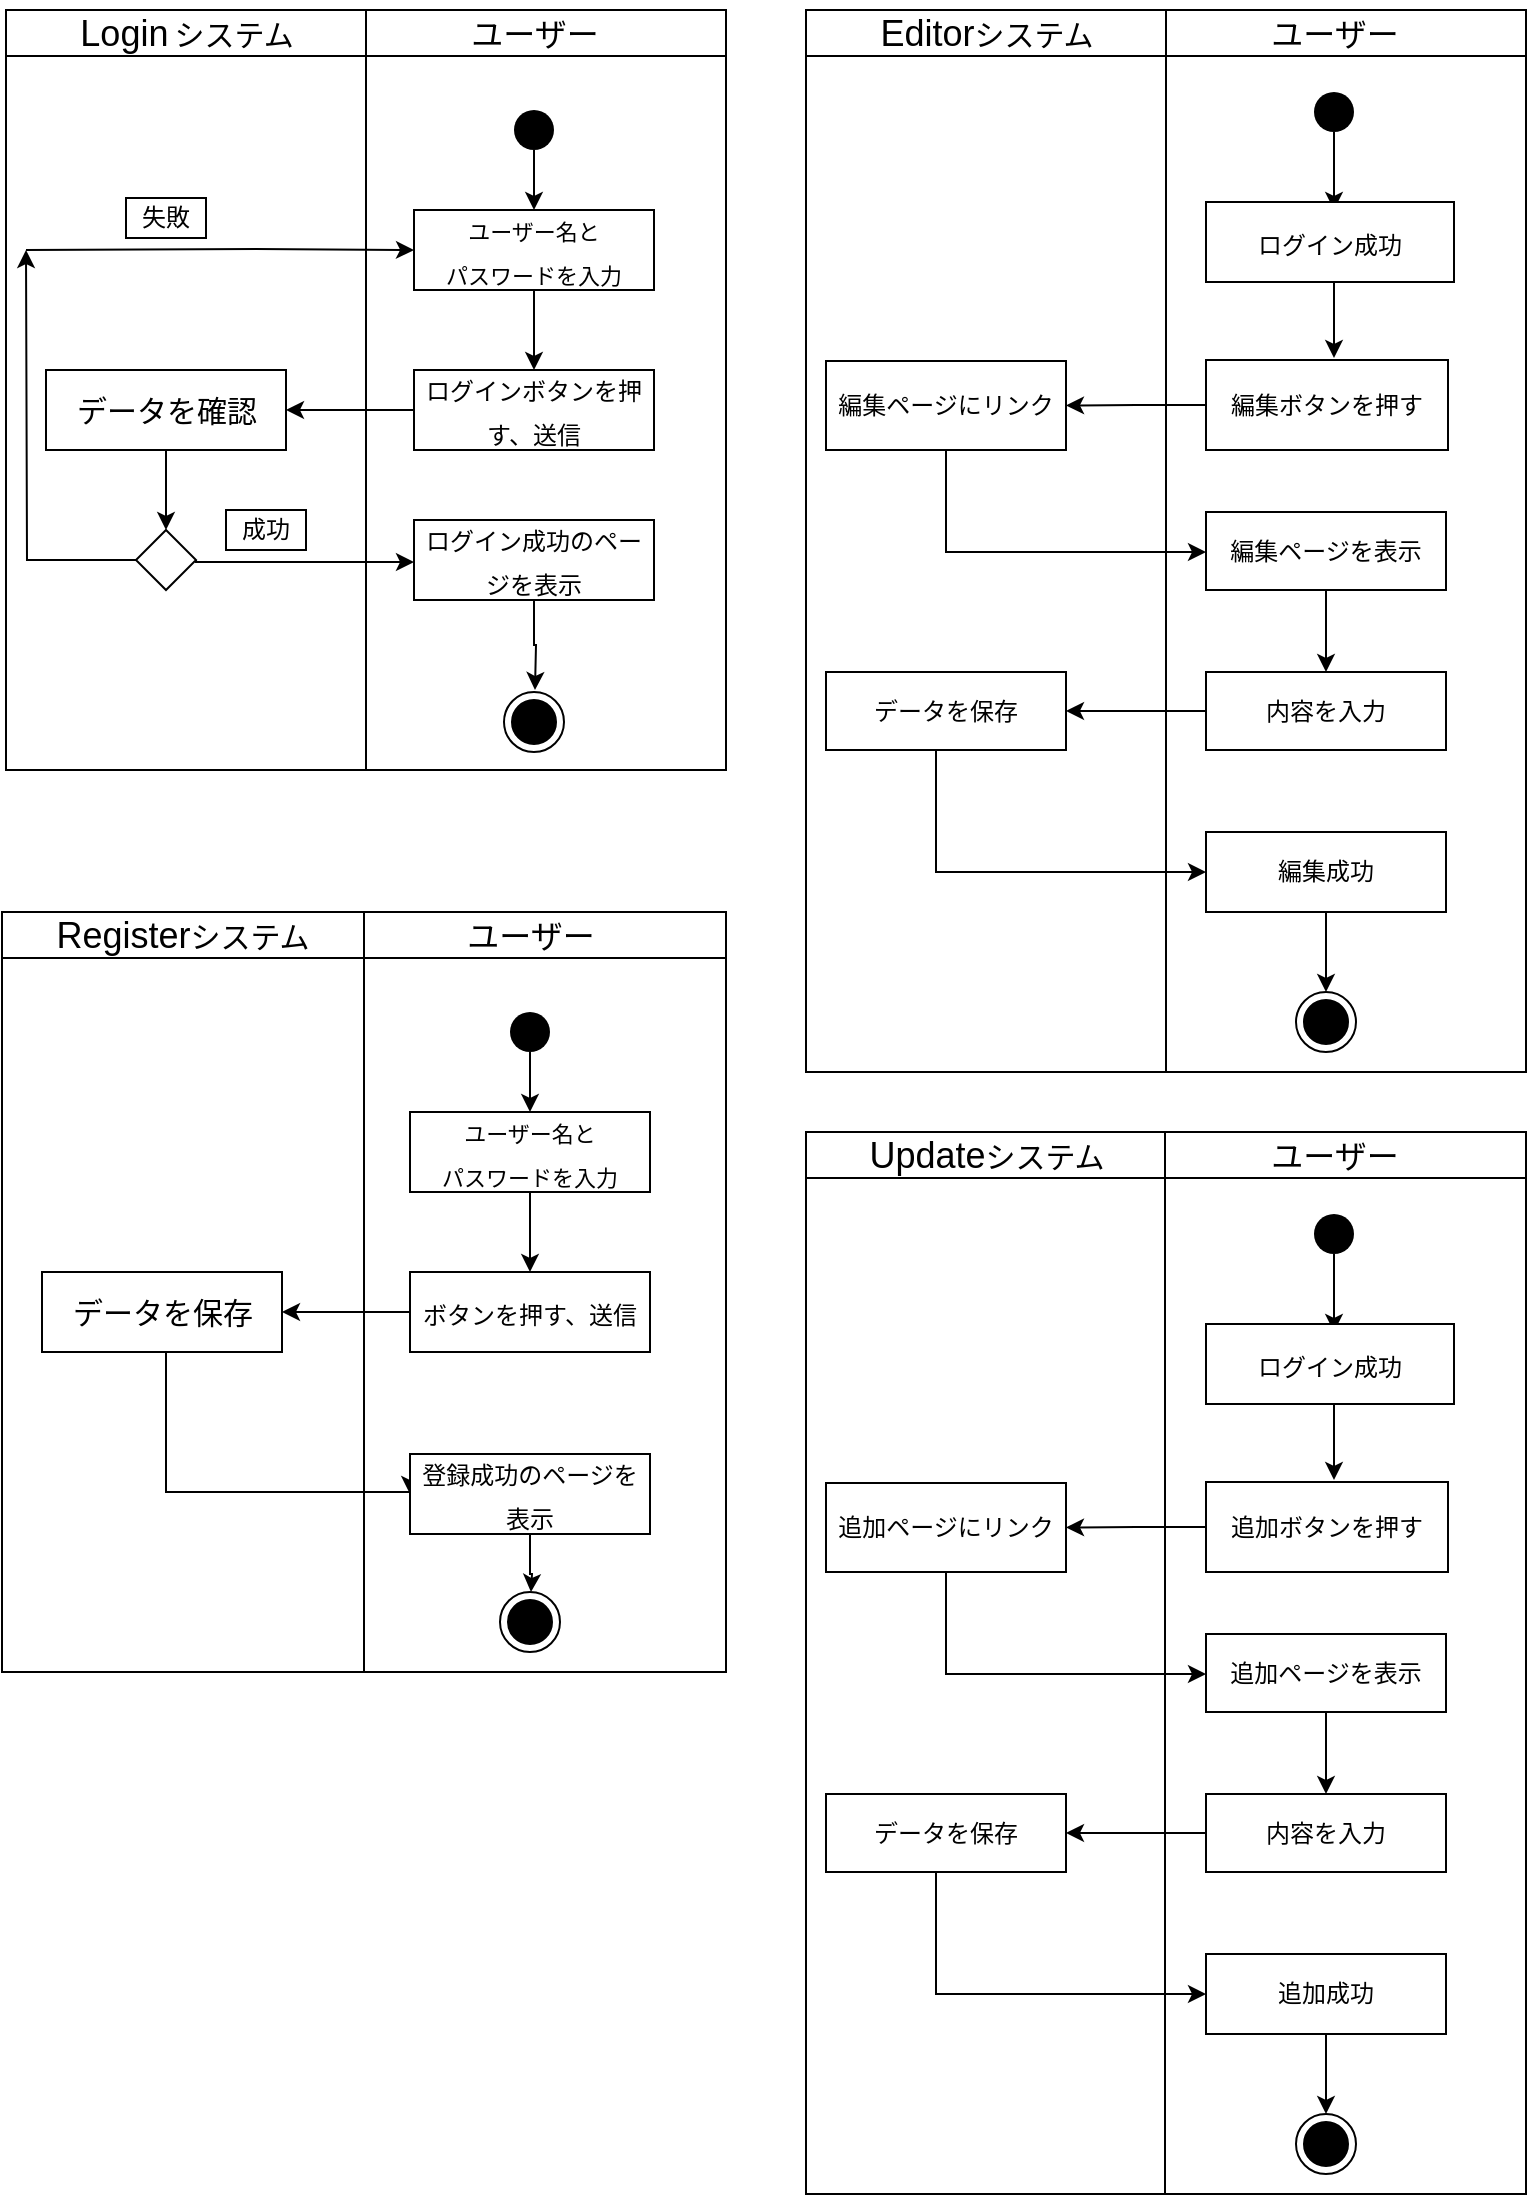 <mxfile version="18.0.7" type="github">
  <diagram id="BETZ9vmd9bdqiznLejoI" name="Page-1">
    <mxGraphModel dx="1083" dy="723" grid="1" gridSize="10" guides="1" tooltips="1" connect="1" arrows="1" fold="1" page="1" pageScale="1" pageWidth="827" pageHeight="1169" math="0" shadow="0">
      <root>
        <mxCell id="0" />
        <mxCell id="1" parent="0" />
        <mxCell id="4NK0Ishuy7uq4fyJAxaH-2" value="" style="swimlane;fontFamily=Helvetica;fontSize=21;startSize=23;fontStyle=0" vertex="1" parent="1">
          <mxGeometry x="40" y="39" width="360" height="380" as="geometry" />
        </mxCell>
        <mxCell id="4NK0Ishuy7uq4fyJAxaH-9" value="&lt;font style=&quot;font-size: 18px;&quot;&gt;Login&lt;/font&gt;&lt;font&gt;&lt;span style=&quot;font-size: 11px;&quot;&gt;&amp;nbsp;&lt;/span&gt;&lt;font style=&quot;font-size: 15px;&quot;&gt;システム&lt;/font&gt;&lt;/font&gt;" style="text;html=1;align=center;verticalAlign=middle;resizable=0;points=[];autosize=1;strokeColor=none;fillColor=none;fontSize=21;fontFamily=Helvetica;" vertex="1" parent="4NK0Ishuy7uq4fyJAxaH-2">
          <mxGeometry x="30" y="-5" width="120" height="30" as="geometry" />
        </mxCell>
        <mxCell id="4NK0Ishuy7uq4fyJAxaH-23" value="" style="edgeStyle=orthogonalEdgeStyle;rounded=0;orthogonalLoop=1;jettySize=auto;html=1;fontFamily=Helvetica;fontSize=11;" edge="1" parent="4NK0Ishuy7uq4fyJAxaH-2" source="4NK0Ishuy7uq4fyJAxaH-10" target="4NK0Ishuy7uq4fyJAxaH-15">
          <mxGeometry relative="1" as="geometry" />
        </mxCell>
        <mxCell id="4NK0Ishuy7uq4fyJAxaH-10" value="&lt;font style=&quot;font-size: 11px;&quot;&gt;ユーザー名と&lt;br&gt;パスワードを入力&lt;/font&gt;" style="rounded=0;whiteSpace=wrap;html=1;fontFamily=Helvetica;fontSize=18;" vertex="1" parent="4NK0Ishuy7uq4fyJAxaH-2">
          <mxGeometry x="204" y="100" width="120" height="40" as="geometry" />
        </mxCell>
        <mxCell id="4NK0Ishuy7uq4fyJAxaH-18" value="" style="edgeStyle=orthogonalEdgeStyle;rounded=0;orthogonalLoop=1;jettySize=auto;html=1;fontFamily=Helvetica;fontSize=18;entryX=0.5;entryY=0;entryDx=0;entryDy=0;" edge="1" parent="4NK0Ishuy7uq4fyJAxaH-2" source="4NK0Ishuy7uq4fyJAxaH-11" target="4NK0Ishuy7uq4fyJAxaH-10">
          <mxGeometry relative="1" as="geometry" />
        </mxCell>
        <mxCell id="4NK0Ishuy7uq4fyJAxaH-11" value="" style="ellipse;fillColor=#000000;strokeColor=none;fontFamily=Helvetica;fontSize=18;" vertex="1" parent="4NK0Ishuy7uq4fyJAxaH-2">
          <mxGeometry x="254" y="50" width="20" height="20" as="geometry" />
        </mxCell>
        <mxCell id="4NK0Ishuy7uq4fyJAxaH-31" value="" style="edgeStyle=orthogonalEdgeStyle;rounded=0;orthogonalLoop=1;jettySize=auto;html=1;fontFamily=Helvetica;fontSize=15;" edge="1" parent="4NK0Ishuy7uq4fyJAxaH-2" source="4NK0Ishuy7uq4fyJAxaH-12">
          <mxGeometry relative="1" as="geometry">
            <mxPoint x="80" y="260" as="targetPoint" />
          </mxGeometry>
        </mxCell>
        <mxCell id="4NK0Ishuy7uq4fyJAxaH-12" value="&lt;font style=&quot;font-size: 15px;&quot;&gt;データを確認&lt;/font&gt;" style="html=1;fontFamily=Helvetica;fontSize=18;" vertex="1" parent="4NK0Ishuy7uq4fyJAxaH-2">
          <mxGeometry x="20" y="180" width="120" height="40" as="geometry" />
        </mxCell>
        <mxCell id="4NK0Ishuy7uq4fyJAxaH-39" value="" style="edgeStyle=orthogonalEdgeStyle;rounded=0;orthogonalLoop=1;jettySize=auto;html=1;fontFamily=Helvetica;fontSize=12;" edge="1" parent="4NK0Ishuy7uq4fyJAxaH-2" source="4NK0Ishuy7uq4fyJAxaH-13">
          <mxGeometry relative="1" as="geometry">
            <mxPoint x="264.5" y="340" as="targetPoint" />
          </mxGeometry>
        </mxCell>
        <mxCell id="4NK0Ishuy7uq4fyJAxaH-13" value="&lt;font style=&quot;font-size: 12px;&quot;&gt;ログイン成功のページを表示&lt;/font&gt;" style="whiteSpace=wrap;html=1;fontSize=18;" vertex="1" parent="4NK0Ishuy7uq4fyJAxaH-2">
          <mxGeometry x="204" y="255" width="120" height="40" as="geometry" />
        </mxCell>
        <mxCell id="4NK0Ishuy7uq4fyJAxaH-27" value="" style="edgeStyle=orthogonalEdgeStyle;rounded=0;orthogonalLoop=1;jettySize=auto;html=1;fontFamily=Helvetica;fontSize=12;" edge="1" parent="4NK0Ishuy7uq4fyJAxaH-2" source="4NK0Ishuy7uq4fyJAxaH-15" target="4NK0Ishuy7uq4fyJAxaH-12">
          <mxGeometry relative="1" as="geometry" />
        </mxCell>
        <mxCell id="4NK0Ishuy7uq4fyJAxaH-15" value="&lt;p&gt;&lt;font style=&quot;font-size: 12px;&quot;&gt;ログインボタンを押す、送信&lt;/font&gt;&lt;/p&gt;" style="whiteSpace=wrap;html=1;fontSize=18;" vertex="1" parent="4NK0Ishuy7uq4fyJAxaH-2">
          <mxGeometry x="204" y="180" width="120" height="40" as="geometry" />
        </mxCell>
        <mxCell id="4NK0Ishuy7uq4fyJAxaH-26" value="&lt;font style=&quot;font-size: 16px;&quot;&gt;ユーザー&lt;/font&gt;" style="text;html=1;align=center;verticalAlign=middle;resizable=0;points=[];autosize=1;strokeColor=none;fillColor=none;fontSize=16;fontFamily=Helvetica;" vertex="1" parent="4NK0Ishuy7uq4fyJAxaH-2">
          <mxGeometry x="224" y="2" width="80" height="20" as="geometry" />
        </mxCell>
        <mxCell id="4NK0Ishuy7uq4fyJAxaH-32" value="" style="edgeStyle=orthogonalEdgeStyle;rounded=0;orthogonalLoop=1;jettySize=auto;html=1;fontFamily=Helvetica;fontSize=15;exitX=1;exitY=0.5;exitDx=0;exitDy=0;" edge="1" parent="4NK0Ishuy7uq4fyJAxaH-2" source="4NK0Ishuy7uq4fyJAxaH-33">
          <mxGeometry relative="1" as="geometry">
            <mxPoint x="100" y="276" as="sourcePoint" />
            <mxPoint x="204" y="276" as="targetPoint" />
            <Array as="points">
              <mxPoint x="95" y="276" />
            </Array>
          </mxGeometry>
        </mxCell>
        <mxCell id="4NK0Ishuy7uq4fyJAxaH-37" value="" style="edgeStyle=orthogonalEdgeStyle;rounded=0;orthogonalLoop=1;jettySize=auto;html=1;fontFamily=Helvetica;fontSize=12;" edge="1" parent="4NK0Ishuy7uq4fyJAxaH-2" source="4NK0Ishuy7uq4fyJAxaH-33">
          <mxGeometry relative="1" as="geometry">
            <mxPoint x="10" y="120" as="targetPoint" />
          </mxGeometry>
        </mxCell>
        <mxCell id="4NK0Ishuy7uq4fyJAxaH-33" value="" style="rhombus;fontFamily=Helvetica;fontSize=17;" vertex="1" parent="4NK0Ishuy7uq4fyJAxaH-2">
          <mxGeometry x="65" y="260" width="30" height="30" as="geometry" />
        </mxCell>
        <mxCell id="4NK0Ishuy7uq4fyJAxaH-34" value="成功" style="rounded=0;whiteSpace=wrap;html=1;fontFamily=Helvetica;fontSize=12;" vertex="1" parent="4NK0Ishuy7uq4fyJAxaH-2">
          <mxGeometry x="110" y="250" width="40" height="20" as="geometry" />
        </mxCell>
        <mxCell id="4NK0Ishuy7uq4fyJAxaH-38" value="" style="endArrow=classic;html=1;rounded=0;fontFamily=Helvetica;fontSize=12;entryX=0;entryY=0.5;entryDx=0;entryDy=0;" edge="1" parent="4NK0Ishuy7uq4fyJAxaH-2" target="4NK0Ishuy7uq4fyJAxaH-10">
          <mxGeometry width="50" height="50" relative="1" as="geometry">
            <mxPoint x="10" y="120" as="sourcePoint" />
            <mxPoint x="165" y="119.5" as="targetPoint" />
            <Array as="points">
              <mxPoint x="125" y="119.5" />
            </Array>
          </mxGeometry>
        </mxCell>
        <mxCell id="4NK0Ishuy7uq4fyJAxaH-118" value="失敗" style="rounded=0;whiteSpace=wrap;html=1;fontFamily=Helvetica;fontSize=12;" vertex="1" parent="4NK0Ishuy7uq4fyJAxaH-2">
          <mxGeometry x="60" y="94" width="40" height="20" as="geometry" />
        </mxCell>
        <mxCell id="4NK0Ishuy7uq4fyJAxaH-161" value="" style="ellipse;html=1;shape=endState;fillColor=#000000;strokeColor=#000000;fontFamily=Helvetica;fontSize=12;" vertex="1" parent="4NK0Ishuy7uq4fyJAxaH-2">
          <mxGeometry x="249" y="341" width="30" height="30" as="geometry" />
        </mxCell>
        <mxCell id="4NK0Ishuy7uq4fyJAxaH-8" value="" style="endArrow=none;html=1;rounded=0;fontFamily=Helvetica;fontSize=21;entryX=0.5;entryY=0;entryDx=0;entryDy=0;exitX=0.5;exitY=1;exitDx=0;exitDy=0;" edge="1" parent="1" source="4NK0Ishuy7uq4fyJAxaH-2" target="4NK0Ishuy7uq4fyJAxaH-2">
          <mxGeometry width="50" height="50" relative="1" as="geometry">
            <mxPoint x="390" y="300" as="sourcePoint" />
            <mxPoint x="440" y="250" as="targetPoint" />
          </mxGeometry>
        </mxCell>
        <mxCell id="4NK0Ishuy7uq4fyJAxaH-40" value="" style="swimlane;fontFamily=Helvetica;fontSize=21;startSize=23;fontStyle=0" vertex="1" parent="1">
          <mxGeometry x="38" y="490" width="362" height="380" as="geometry" />
        </mxCell>
        <mxCell id="4NK0Ishuy7uq4fyJAxaH-41" value="&lt;font&gt;&lt;font size=&quot;4&quot;&gt;Register&lt;/font&gt;&lt;font style=&quot;font-size: 15px;&quot;&gt;システム&lt;/font&gt;&lt;/font&gt;" style="text;html=1;align=center;verticalAlign=middle;resizable=0;points=[];autosize=1;strokeColor=none;fillColor=none;fontSize=21;fontFamily=Helvetica;" vertex="1" parent="4NK0Ishuy7uq4fyJAxaH-40">
          <mxGeometry x="20" y="-5" width="140" height="30" as="geometry" />
        </mxCell>
        <mxCell id="4NK0Ishuy7uq4fyJAxaH-42" value="" style="edgeStyle=orthogonalEdgeStyle;rounded=0;orthogonalLoop=1;jettySize=auto;html=1;fontFamily=Helvetica;fontSize=11;" edge="1" parent="4NK0Ishuy7uq4fyJAxaH-40" source="4NK0Ishuy7uq4fyJAxaH-43" target="4NK0Ishuy7uq4fyJAxaH-51">
          <mxGeometry relative="1" as="geometry" />
        </mxCell>
        <mxCell id="4NK0Ishuy7uq4fyJAxaH-43" value="&lt;font style=&quot;font-size: 11px;&quot;&gt;ユーザー名と&lt;br&gt;パスワードを入力&lt;/font&gt;" style="rounded=0;whiteSpace=wrap;html=1;fontFamily=Helvetica;fontSize=18;" vertex="1" parent="4NK0Ishuy7uq4fyJAxaH-40">
          <mxGeometry x="204" y="100" width="120" height="40" as="geometry" />
        </mxCell>
        <mxCell id="4NK0Ishuy7uq4fyJAxaH-44" value="" style="edgeStyle=orthogonalEdgeStyle;rounded=0;orthogonalLoop=1;jettySize=auto;html=1;fontFamily=Helvetica;fontSize=18;entryX=0.5;entryY=0;entryDx=0;entryDy=0;" edge="1" parent="4NK0Ishuy7uq4fyJAxaH-40" source="4NK0Ishuy7uq4fyJAxaH-45" target="4NK0Ishuy7uq4fyJAxaH-43">
          <mxGeometry relative="1" as="geometry" />
        </mxCell>
        <mxCell id="4NK0Ishuy7uq4fyJAxaH-45" value="" style="ellipse;fillColor=#000000;strokeColor=none;fontFamily=Helvetica;fontSize=18;" vertex="1" parent="4NK0Ishuy7uq4fyJAxaH-40">
          <mxGeometry x="254" y="50" width="20" height="20" as="geometry" />
        </mxCell>
        <mxCell id="4NK0Ishuy7uq4fyJAxaH-46" value="" style="edgeStyle=orthogonalEdgeStyle;rounded=0;orthogonalLoop=1;jettySize=auto;html=1;fontFamily=Helvetica;fontSize=15;entryX=0;entryY=0.5;entryDx=0;entryDy=0;" edge="1" parent="4NK0Ishuy7uq4fyJAxaH-40" source="4NK0Ishuy7uq4fyJAxaH-47" target="4NK0Ishuy7uq4fyJAxaH-49">
          <mxGeometry relative="1" as="geometry">
            <mxPoint x="80" y="290" as="targetPoint" />
            <Array as="points">
              <mxPoint x="82" y="290" />
            </Array>
          </mxGeometry>
        </mxCell>
        <mxCell id="4NK0Ishuy7uq4fyJAxaH-47" value="&lt;font style=&quot;font-size: 15px;&quot;&gt;データを保存&lt;/font&gt;" style="html=1;fontFamily=Helvetica;fontSize=18;" vertex="1" parent="4NK0Ishuy7uq4fyJAxaH-40">
          <mxGeometry x="20" y="180" width="120" height="40" as="geometry" />
        </mxCell>
        <mxCell id="4NK0Ishuy7uq4fyJAxaH-48" value="" style="edgeStyle=orthogonalEdgeStyle;rounded=0;orthogonalLoop=1;jettySize=auto;html=1;fontFamily=Helvetica;fontSize=12;" edge="1" parent="4NK0Ishuy7uq4fyJAxaH-40" source="4NK0Ishuy7uq4fyJAxaH-49">
          <mxGeometry relative="1" as="geometry">
            <mxPoint x="264.5" y="340" as="targetPoint" />
          </mxGeometry>
        </mxCell>
        <mxCell id="4NK0Ishuy7uq4fyJAxaH-49" value="&lt;font style=&quot;font-size: 12px;&quot;&gt;登録成功のページを表示&lt;/font&gt;" style="whiteSpace=wrap;html=1;fontSize=18;" vertex="1" parent="4NK0Ishuy7uq4fyJAxaH-40">
          <mxGeometry x="204" y="271" width="120" height="40" as="geometry" />
        </mxCell>
        <mxCell id="4NK0Ishuy7uq4fyJAxaH-50" value="" style="edgeStyle=orthogonalEdgeStyle;rounded=0;orthogonalLoop=1;jettySize=auto;html=1;fontFamily=Helvetica;fontSize=12;" edge="1" parent="4NK0Ishuy7uq4fyJAxaH-40" source="4NK0Ishuy7uq4fyJAxaH-51" target="4NK0Ishuy7uq4fyJAxaH-47">
          <mxGeometry relative="1" as="geometry" />
        </mxCell>
        <mxCell id="4NK0Ishuy7uq4fyJAxaH-51" value="&lt;p&gt;&lt;font style=&quot;font-size: 12px;&quot;&gt;ボタンを押す、送信&lt;/font&gt;&lt;/p&gt;" style="whiteSpace=wrap;html=1;fontSize=18;" vertex="1" parent="4NK0Ishuy7uq4fyJAxaH-40">
          <mxGeometry x="204" y="180" width="120" height="40" as="geometry" />
        </mxCell>
        <mxCell id="4NK0Ishuy7uq4fyJAxaH-53" value="&lt;font style=&quot;font-size: 16px;&quot;&gt;ユーザー&lt;/font&gt;" style="text;html=1;align=center;verticalAlign=middle;resizable=0;points=[];autosize=1;strokeColor=none;fillColor=none;fontSize=16;fontFamily=Helvetica;" vertex="1" parent="4NK0Ishuy7uq4fyJAxaH-40">
          <mxGeometry x="224" y="2" width="80" height="20" as="geometry" />
        </mxCell>
        <mxCell id="4NK0Ishuy7uq4fyJAxaH-162" value="" style="ellipse;html=1;shape=endState;fillColor=#000000;strokeColor=#000000;fontFamily=Helvetica;fontSize=12;" vertex="1" parent="4NK0Ishuy7uq4fyJAxaH-40">
          <mxGeometry x="249" y="340" width="30" height="30" as="geometry" />
        </mxCell>
        <mxCell id="4NK0Ishuy7uq4fyJAxaH-59" value="" style="endArrow=none;html=1;rounded=0;fontFamily=Helvetica;fontSize=21;entryX=0.5;entryY=0;entryDx=0;entryDy=0;exitX=0.5;exitY=1;exitDx=0;exitDy=0;" edge="1" parent="1" source="4NK0Ishuy7uq4fyJAxaH-40" target="4NK0Ishuy7uq4fyJAxaH-40">
          <mxGeometry width="50" height="50" relative="1" as="geometry">
            <mxPoint x="400" y="310" as="sourcePoint" />
            <mxPoint x="450" y="260" as="targetPoint" />
          </mxGeometry>
        </mxCell>
        <mxCell id="4NK0Ishuy7uq4fyJAxaH-98" value="" style="swimlane;fontFamily=Helvetica;fontSize=21;startSize=23;fontStyle=0" vertex="1" parent="1">
          <mxGeometry x="440" y="39" width="360" height="531" as="geometry" />
        </mxCell>
        <mxCell id="4NK0Ishuy7uq4fyJAxaH-99" value="&lt;font&gt;&lt;font size=&quot;4&quot;&gt;Editor&lt;/font&gt;&lt;font style=&quot;font-size: 15px;&quot;&gt;システム&lt;/font&gt;&lt;/font&gt;" style="text;html=1;align=center;verticalAlign=middle;resizable=0;points=[];autosize=1;strokeColor=none;fillColor=none;fontSize=21;fontFamily=Helvetica;" vertex="1" parent="4NK0Ishuy7uq4fyJAxaH-98">
          <mxGeometry x="30" y="-5" width="120" height="30" as="geometry" />
        </mxCell>
        <mxCell id="4NK0Ishuy7uq4fyJAxaH-102" value="" style="edgeStyle=orthogonalEdgeStyle;rounded=0;orthogonalLoop=1;jettySize=auto;html=1;fontFamily=Helvetica;fontSize=18;entryX=0.5;entryY=0;entryDx=0;entryDy=0;" edge="1" parent="4NK0Ishuy7uq4fyJAxaH-98" source="4NK0Ishuy7uq4fyJAxaH-103">
          <mxGeometry relative="1" as="geometry">
            <mxPoint x="264" y="100" as="targetPoint" />
          </mxGeometry>
        </mxCell>
        <mxCell id="4NK0Ishuy7uq4fyJAxaH-103" value="" style="ellipse;fillColor=#000000;strokeColor=none;fontFamily=Helvetica;fontSize=18;" vertex="1" parent="4NK0Ishuy7uq4fyJAxaH-98">
          <mxGeometry x="254" y="41" width="20" height="20" as="geometry" />
        </mxCell>
        <mxCell id="4NK0Ishuy7uq4fyJAxaH-145" value="" style="edgeStyle=orthogonalEdgeStyle;rounded=0;orthogonalLoop=1;jettySize=auto;html=1;fontFamily=Helvetica;fontSize=12;" edge="1" parent="4NK0Ishuy7uq4fyJAxaH-98">
          <mxGeometry relative="1" as="geometry">
            <mxPoint x="264" y="129" as="sourcePoint" />
            <mxPoint x="264" y="174" as="targetPoint" />
          </mxGeometry>
        </mxCell>
        <mxCell id="4NK0Ishuy7uq4fyJAxaH-107" value="&lt;font style=&quot;font-size: 12px;&quot;&gt;ログイン成功&lt;/font&gt;" style="whiteSpace=wrap;html=1;fontSize=18;" vertex="1" parent="4NK0Ishuy7uq4fyJAxaH-98">
          <mxGeometry x="200" y="96" width="124" height="40" as="geometry" />
        </mxCell>
        <mxCell id="4NK0Ishuy7uq4fyJAxaH-111" value="&lt;font style=&quot;font-size: 16px;&quot;&gt;ユーザー&lt;/font&gt;" style="text;html=1;align=center;verticalAlign=middle;resizable=0;points=[];autosize=1;strokeColor=none;fillColor=none;fontSize=16;fontFamily=Helvetica;" vertex="1" parent="4NK0Ishuy7uq4fyJAxaH-98">
          <mxGeometry x="224" y="2" width="80" height="20" as="geometry" />
        </mxCell>
        <mxCell id="4NK0Ishuy7uq4fyJAxaH-144" value="" style="edgeStyle=orthogonalEdgeStyle;rounded=0;orthogonalLoop=1;jettySize=auto;html=1;fontFamily=Helvetica;fontSize=12;" edge="1" parent="4NK0Ishuy7uq4fyJAxaH-98" source="4NK0Ishuy7uq4fyJAxaH-122" target="4NK0Ishuy7uq4fyJAxaH-143">
          <mxGeometry relative="1" as="geometry" />
        </mxCell>
        <mxCell id="4NK0Ishuy7uq4fyJAxaH-122" value="編集ボタンを押す" style="whiteSpace=wrap;html=1;fontSize=12;align=center;" vertex="1" parent="4NK0Ishuy7uq4fyJAxaH-98">
          <mxGeometry x="200" y="175" width="121" height="45" as="geometry" />
        </mxCell>
        <mxCell id="4NK0Ishuy7uq4fyJAxaH-148" value="" style="edgeStyle=orthogonalEdgeStyle;rounded=0;orthogonalLoop=1;jettySize=auto;html=1;fontFamily=Helvetica;fontSize=12;" edge="1" parent="4NK0Ishuy7uq4fyJAxaH-98" source="4NK0Ishuy7uq4fyJAxaH-143" target="4NK0Ishuy7uq4fyJAxaH-147">
          <mxGeometry relative="1" as="geometry">
            <Array as="points">
              <mxPoint x="70" y="271" />
            </Array>
          </mxGeometry>
        </mxCell>
        <mxCell id="4NK0Ishuy7uq4fyJAxaH-143" value="編集ページにリンク" style="whiteSpace=wrap;html=1;" vertex="1" parent="4NK0Ishuy7uq4fyJAxaH-98">
          <mxGeometry x="10" y="175.5" width="120" height="44.5" as="geometry" />
        </mxCell>
        <mxCell id="4NK0Ishuy7uq4fyJAxaH-152" value="" style="edgeStyle=orthogonalEdgeStyle;rounded=0;orthogonalLoop=1;jettySize=auto;html=1;fontFamily=Helvetica;fontSize=12;" edge="1" parent="4NK0Ishuy7uq4fyJAxaH-98" source="4NK0Ishuy7uq4fyJAxaH-147" target="4NK0Ishuy7uq4fyJAxaH-151">
          <mxGeometry relative="1" as="geometry" />
        </mxCell>
        <mxCell id="4NK0Ishuy7uq4fyJAxaH-147" value="編集ページを表示" style="whiteSpace=wrap;html=1;" vertex="1" parent="4NK0Ishuy7uq4fyJAxaH-98">
          <mxGeometry x="200" y="251" width="120" height="39" as="geometry" />
        </mxCell>
        <mxCell id="4NK0Ishuy7uq4fyJAxaH-155" value="" style="edgeStyle=orthogonalEdgeStyle;rounded=0;orthogonalLoop=1;jettySize=auto;html=1;fontFamily=Helvetica;fontSize=12;" edge="1" parent="4NK0Ishuy7uq4fyJAxaH-98" source="4NK0Ishuy7uq4fyJAxaH-151" target="4NK0Ishuy7uq4fyJAxaH-154">
          <mxGeometry relative="1" as="geometry" />
        </mxCell>
        <mxCell id="4NK0Ishuy7uq4fyJAxaH-151" value="&lt;span style=&quot;white-space: pre;&quot;&gt;&lt;span style=&quot;white-space: pre;&quot;&gt;内容を入力&lt;/span&gt;&lt;/span&gt;" style="whiteSpace=wrap;html=1;" vertex="1" parent="4NK0Ishuy7uq4fyJAxaH-98">
          <mxGeometry x="200" y="331" width="120" height="39" as="geometry" />
        </mxCell>
        <mxCell id="4NK0Ishuy7uq4fyJAxaH-157" value="" style="edgeStyle=orthogonalEdgeStyle;rounded=0;orthogonalLoop=1;jettySize=auto;html=1;fontFamily=Helvetica;fontSize=12;entryX=0;entryY=0.5;entryDx=0;entryDy=0;" edge="1" parent="4NK0Ishuy7uq4fyJAxaH-98" target="4NK0Ishuy7uq4fyJAxaH-156">
          <mxGeometry relative="1" as="geometry">
            <mxPoint x="65" y="360" as="sourcePoint" />
            <mxPoint x="195" y="421" as="targetPoint" />
            <Array as="points">
              <mxPoint x="65" y="431" />
            </Array>
          </mxGeometry>
        </mxCell>
        <mxCell id="4NK0Ishuy7uq4fyJAxaH-154" value="データを保存" style="whiteSpace=wrap;html=1;" vertex="1" parent="4NK0Ishuy7uq4fyJAxaH-98">
          <mxGeometry x="10" y="331" width="120" height="39" as="geometry" />
        </mxCell>
        <mxCell id="4NK0Ishuy7uq4fyJAxaH-160" value="" style="edgeStyle=orthogonalEdgeStyle;rounded=0;orthogonalLoop=1;jettySize=auto;html=1;fontFamily=Helvetica;fontSize=12;" edge="1" parent="4NK0Ishuy7uq4fyJAxaH-98" source="4NK0Ishuy7uq4fyJAxaH-156" target="4NK0Ishuy7uq4fyJAxaH-159">
          <mxGeometry relative="1" as="geometry" />
        </mxCell>
        <mxCell id="4NK0Ishuy7uq4fyJAxaH-156" value="編集成功" style="whiteSpace=wrap;html=1;" vertex="1" parent="4NK0Ishuy7uq4fyJAxaH-98">
          <mxGeometry x="200" y="411" width="120" height="40" as="geometry" />
        </mxCell>
        <mxCell id="4NK0Ishuy7uq4fyJAxaH-158" style="edgeStyle=orthogonalEdgeStyle;rounded=0;orthogonalLoop=1;jettySize=auto;html=1;exitX=0.5;exitY=1;exitDx=0;exitDy=0;fontFamily=Helvetica;fontSize=12;" edge="1" parent="4NK0Ishuy7uq4fyJAxaH-98" source="4NK0Ishuy7uq4fyJAxaH-156" target="4NK0Ishuy7uq4fyJAxaH-156">
          <mxGeometry relative="1" as="geometry" />
        </mxCell>
        <mxCell id="4NK0Ishuy7uq4fyJAxaH-159" value="" style="ellipse;html=1;shape=endState;fillColor=#000000;strokeColor=#000000;fontFamily=Helvetica;fontSize=12;" vertex="1" parent="4NK0Ishuy7uq4fyJAxaH-98">
          <mxGeometry x="245" y="491" width="30" height="30" as="geometry" />
        </mxCell>
        <mxCell id="4NK0Ishuy7uq4fyJAxaH-117" value="" style="endArrow=none;html=1;rounded=0;fontFamily=Helvetica;fontSize=21;entryX=0.5;entryY=0;entryDx=0;entryDy=0;exitX=0.5;exitY=1;exitDx=0;exitDy=0;" edge="1" parent="1" source="4NK0Ishuy7uq4fyJAxaH-98" target="4NK0Ishuy7uq4fyJAxaH-98">
          <mxGeometry width="50" height="50" relative="1" as="geometry">
            <mxPoint x="620" y="420" as="sourcePoint" />
            <mxPoint x="820" y="290" as="targetPoint" />
          </mxGeometry>
        </mxCell>
        <mxCell id="4NK0Ishuy7uq4fyJAxaH-163" value="" style="swimlane;fontFamily=Helvetica;fontSize=21;startSize=23;fontStyle=0" vertex="1" parent="1">
          <mxGeometry x="440" y="600" width="360" height="531" as="geometry" />
        </mxCell>
        <mxCell id="4NK0Ishuy7uq4fyJAxaH-164" value="&lt;font&gt;&lt;font size=&quot;4&quot;&gt;Update&lt;/font&gt;&lt;font style=&quot;font-size: 15px;&quot;&gt;システム&lt;/font&gt;&lt;/font&gt;" style="text;html=1;align=center;verticalAlign=middle;resizable=0;points=[];autosize=1;strokeColor=none;fillColor=none;fontSize=21;fontFamily=Helvetica;" vertex="1" parent="4NK0Ishuy7uq4fyJAxaH-163">
          <mxGeometry x="25" y="-5" width="130" height="30" as="geometry" />
        </mxCell>
        <mxCell id="4NK0Ishuy7uq4fyJAxaH-165" value="" style="edgeStyle=orthogonalEdgeStyle;rounded=0;orthogonalLoop=1;jettySize=auto;html=1;fontFamily=Helvetica;fontSize=18;entryX=0.5;entryY=0;entryDx=0;entryDy=0;" edge="1" parent="4NK0Ishuy7uq4fyJAxaH-163" source="4NK0Ishuy7uq4fyJAxaH-166">
          <mxGeometry relative="1" as="geometry">
            <mxPoint x="264" y="100" as="targetPoint" />
          </mxGeometry>
        </mxCell>
        <mxCell id="4NK0Ishuy7uq4fyJAxaH-166" value="" style="ellipse;fillColor=#000000;strokeColor=none;fontFamily=Helvetica;fontSize=18;" vertex="1" parent="4NK0Ishuy7uq4fyJAxaH-163">
          <mxGeometry x="254" y="41" width="20" height="20" as="geometry" />
        </mxCell>
        <mxCell id="4NK0Ishuy7uq4fyJAxaH-167" value="" style="edgeStyle=orthogonalEdgeStyle;rounded=0;orthogonalLoop=1;jettySize=auto;html=1;fontFamily=Helvetica;fontSize=12;" edge="1" parent="4NK0Ishuy7uq4fyJAxaH-163">
          <mxGeometry relative="1" as="geometry">
            <mxPoint x="264" y="129" as="sourcePoint" />
            <mxPoint x="264" y="174" as="targetPoint" />
          </mxGeometry>
        </mxCell>
        <mxCell id="4NK0Ishuy7uq4fyJAxaH-168" value="&lt;font style=&quot;font-size: 12px;&quot;&gt;ログイン成功&lt;/font&gt;" style="whiteSpace=wrap;html=1;fontSize=18;" vertex="1" parent="4NK0Ishuy7uq4fyJAxaH-163">
          <mxGeometry x="200" y="96" width="124" height="40" as="geometry" />
        </mxCell>
        <mxCell id="4NK0Ishuy7uq4fyJAxaH-169" value="&lt;font style=&quot;font-size: 16px;&quot;&gt;ユーザー&lt;/font&gt;" style="text;html=1;align=center;verticalAlign=middle;resizable=0;points=[];autosize=1;strokeColor=none;fillColor=none;fontSize=16;fontFamily=Helvetica;" vertex="1" parent="4NK0Ishuy7uq4fyJAxaH-163">
          <mxGeometry x="224" y="2" width="80" height="20" as="geometry" />
        </mxCell>
        <mxCell id="4NK0Ishuy7uq4fyJAxaH-170" value="" style="edgeStyle=orthogonalEdgeStyle;rounded=0;orthogonalLoop=1;jettySize=auto;html=1;fontFamily=Helvetica;fontSize=12;" edge="1" parent="4NK0Ishuy7uq4fyJAxaH-163" source="4NK0Ishuy7uq4fyJAxaH-171" target="4NK0Ishuy7uq4fyJAxaH-173">
          <mxGeometry relative="1" as="geometry" />
        </mxCell>
        <mxCell id="4NK0Ishuy7uq4fyJAxaH-171" value="追加ボタンを押す" style="whiteSpace=wrap;html=1;fontSize=12;align=center;" vertex="1" parent="4NK0Ishuy7uq4fyJAxaH-163">
          <mxGeometry x="200" y="175" width="121" height="45" as="geometry" />
        </mxCell>
        <mxCell id="4NK0Ishuy7uq4fyJAxaH-172" value="" style="edgeStyle=orthogonalEdgeStyle;rounded=0;orthogonalLoop=1;jettySize=auto;html=1;fontFamily=Helvetica;fontSize=12;" edge="1" parent="4NK0Ishuy7uq4fyJAxaH-163" source="4NK0Ishuy7uq4fyJAxaH-173" target="4NK0Ishuy7uq4fyJAxaH-175">
          <mxGeometry relative="1" as="geometry">
            <Array as="points">
              <mxPoint x="70" y="271" />
            </Array>
          </mxGeometry>
        </mxCell>
        <mxCell id="4NK0Ishuy7uq4fyJAxaH-173" value="追加ページにリンク" style="whiteSpace=wrap;html=1;" vertex="1" parent="4NK0Ishuy7uq4fyJAxaH-163">
          <mxGeometry x="10" y="175.5" width="120" height="44.5" as="geometry" />
        </mxCell>
        <mxCell id="4NK0Ishuy7uq4fyJAxaH-174" value="" style="edgeStyle=orthogonalEdgeStyle;rounded=0;orthogonalLoop=1;jettySize=auto;html=1;fontFamily=Helvetica;fontSize=12;" edge="1" parent="4NK0Ishuy7uq4fyJAxaH-163" source="4NK0Ishuy7uq4fyJAxaH-175" target="4NK0Ishuy7uq4fyJAxaH-177">
          <mxGeometry relative="1" as="geometry" />
        </mxCell>
        <mxCell id="4NK0Ishuy7uq4fyJAxaH-175" value="追加ページを表示" style="whiteSpace=wrap;html=1;" vertex="1" parent="4NK0Ishuy7uq4fyJAxaH-163">
          <mxGeometry x="200" y="251" width="120" height="39" as="geometry" />
        </mxCell>
        <mxCell id="4NK0Ishuy7uq4fyJAxaH-176" value="" style="edgeStyle=orthogonalEdgeStyle;rounded=0;orthogonalLoop=1;jettySize=auto;html=1;fontFamily=Helvetica;fontSize=12;" edge="1" parent="4NK0Ishuy7uq4fyJAxaH-163" source="4NK0Ishuy7uq4fyJAxaH-177" target="4NK0Ishuy7uq4fyJAxaH-179">
          <mxGeometry relative="1" as="geometry" />
        </mxCell>
        <mxCell id="4NK0Ishuy7uq4fyJAxaH-177" value="&lt;span style=&quot;white-space: pre;&quot;&gt;&lt;span style=&quot;white-space: pre;&quot;&gt;内容を入力&lt;/span&gt;&lt;/span&gt;" style="whiteSpace=wrap;html=1;" vertex="1" parent="4NK0Ishuy7uq4fyJAxaH-163">
          <mxGeometry x="200" y="331" width="120" height="39" as="geometry" />
        </mxCell>
        <mxCell id="4NK0Ishuy7uq4fyJAxaH-178" value="" style="edgeStyle=orthogonalEdgeStyle;rounded=0;orthogonalLoop=1;jettySize=auto;html=1;fontFamily=Helvetica;fontSize=12;entryX=0;entryY=0.5;entryDx=0;entryDy=0;" edge="1" parent="4NK0Ishuy7uq4fyJAxaH-163" target="4NK0Ishuy7uq4fyJAxaH-181">
          <mxGeometry relative="1" as="geometry">
            <mxPoint x="65" y="360" as="sourcePoint" />
            <mxPoint x="195" y="421" as="targetPoint" />
            <Array as="points">
              <mxPoint x="65" y="431" />
            </Array>
          </mxGeometry>
        </mxCell>
        <mxCell id="4NK0Ishuy7uq4fyJAxaH-179" value="データを保存" style="whiteSpace=wrap;html=1;" vertex="1" parent="4NK0Ishuy7uq4fyJAxaH-163">
          <mxGeometry x="10" y="331" width="120" height="39" as="geometry" />
        </mxCell>
        <mxCell id="4NK0Ishuy7uq4fyJAxaH-180" value="" style="edgeStyle=orthogonalEdgeStyle;rounded=0;orthogonalLoop=1;jettySize=auto;html=1;fontFamily=Helvetica;fontSize=12;" edge="1" parent="4NK0Ishuy7uq4fyJAxaH-163" source="4NK0Ishuy7uq4fyJAxaH-181" target="4NK0Ishuy7uq4fyJAxaH-183">
          <mxGeometry relative="1" as="geometry" />
        </mxCell>
        <mxCell id="4NK0Ishuy7uq4fyJAxaH-181" value="追加成功" style="whiteSpace=wrap;html=1;" vertex="1" parent="4NK0Ishuy7uq4fyJAxaH-163">
          <mxGeometry x="200" y="411" width="120" height="40" as="geometry" />
        </mxCell>
        <mxCell id="4NK0Ishuy7uq4fyJAxaH-182" style="edgeStyle=orthogonalEdgeStyle;rounded=0;orthogonalLoop=1;jettySize=auto;html=1;exitX=0.5;exitY=1;exitDx=0;exitDy=0;fontFamily=Helvetica;fontSize=12;" edge="1" parent="4NK0Ishuy7uq4fyJAxaH-163" source="4NK0Ishuy7uq4fyJAxaH-181" target="4NK0Ishuy7uq4fyJAxaH-181">
          <mxGeometry relative="1" as="geometry" />
        </mxCell>
        <mxCell id="4NK0Ishuy7uq4fyJAxaH-183" value="" style="ellipse;html=1;shape=endState;fillColor=#000000;strokeColor=#000000;fontFamily=Helvetica;fontSize=12;" vertex="1" parent="4NK0Ishuy7uq4fyJAxaH-163">
          <mxGeometry x="245" y="491" width="30" height="30" as="geometry" />
        </mxCell>
        <mxCell id="4NK0Ishuy7uq4fyJAxaH-185" value="" style="endArrow=none;html=1;rounded=0;fontFamily=Helvetica;fontSize=21;entryX=0.5;entryY=0;entryDx=0;entryDy=0;exitX=0.5;exitY=1;exitDx=0;exitDy=0;" edge="1" parent="4NK0Ishuy7uq4fyJAxaH-163">
          <mxGeometry width="50" height="50" relative="1" as="geometry">
            <mxPoint x="179.5" y="531" as="sourcePoint" />
            <mxPoint x="179.5" as="targetPoint" />
          </mxGeometry>
        </mxCell>
      </root>
    </mxGraphModel>
  </diagram>
</mxfile>
